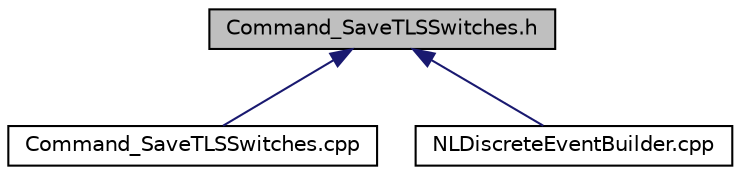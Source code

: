 digraph "Command_SaveTLSSwitches.h"
{
  edge [fontname="Helvetica",fontsize="10",labelfontname="Helvetica",labelfontsize="10"];
  node [fontname="Helvetica",fontsize="10",shape=record];
  Node14 [label="Command_SaveTLSSwitches.h",height=0.2,width=0.4,color="black", fillcolor="grey75", style="filled", fontcolor="black"];
  Node14 -> Node15 [dir="back",color="midnightblue",fontsize="10",style="solid",fontname="Helvetica"];
  Node15 [label="Command_SaveTLSSwitches.cpp",height=0.2,width=0.4,color="black", fillcolor="white", style="filled",URL="$d2/dad/_command___save_t_l_s_switches_8cpp.html"];
  Node14 -> Node16 [dir="back",color="midnightblue",fontsize="10",style="solid",fontname="Helvetica"];
  Node16 [label="NLDiscreteEventBuilder.cpp",height=0.2,width=0.4,color="black", fillcolor="white", style="filled",URL="$d2/d1b/_n_l_discrete_event_builder_8cpp.html"];
}
